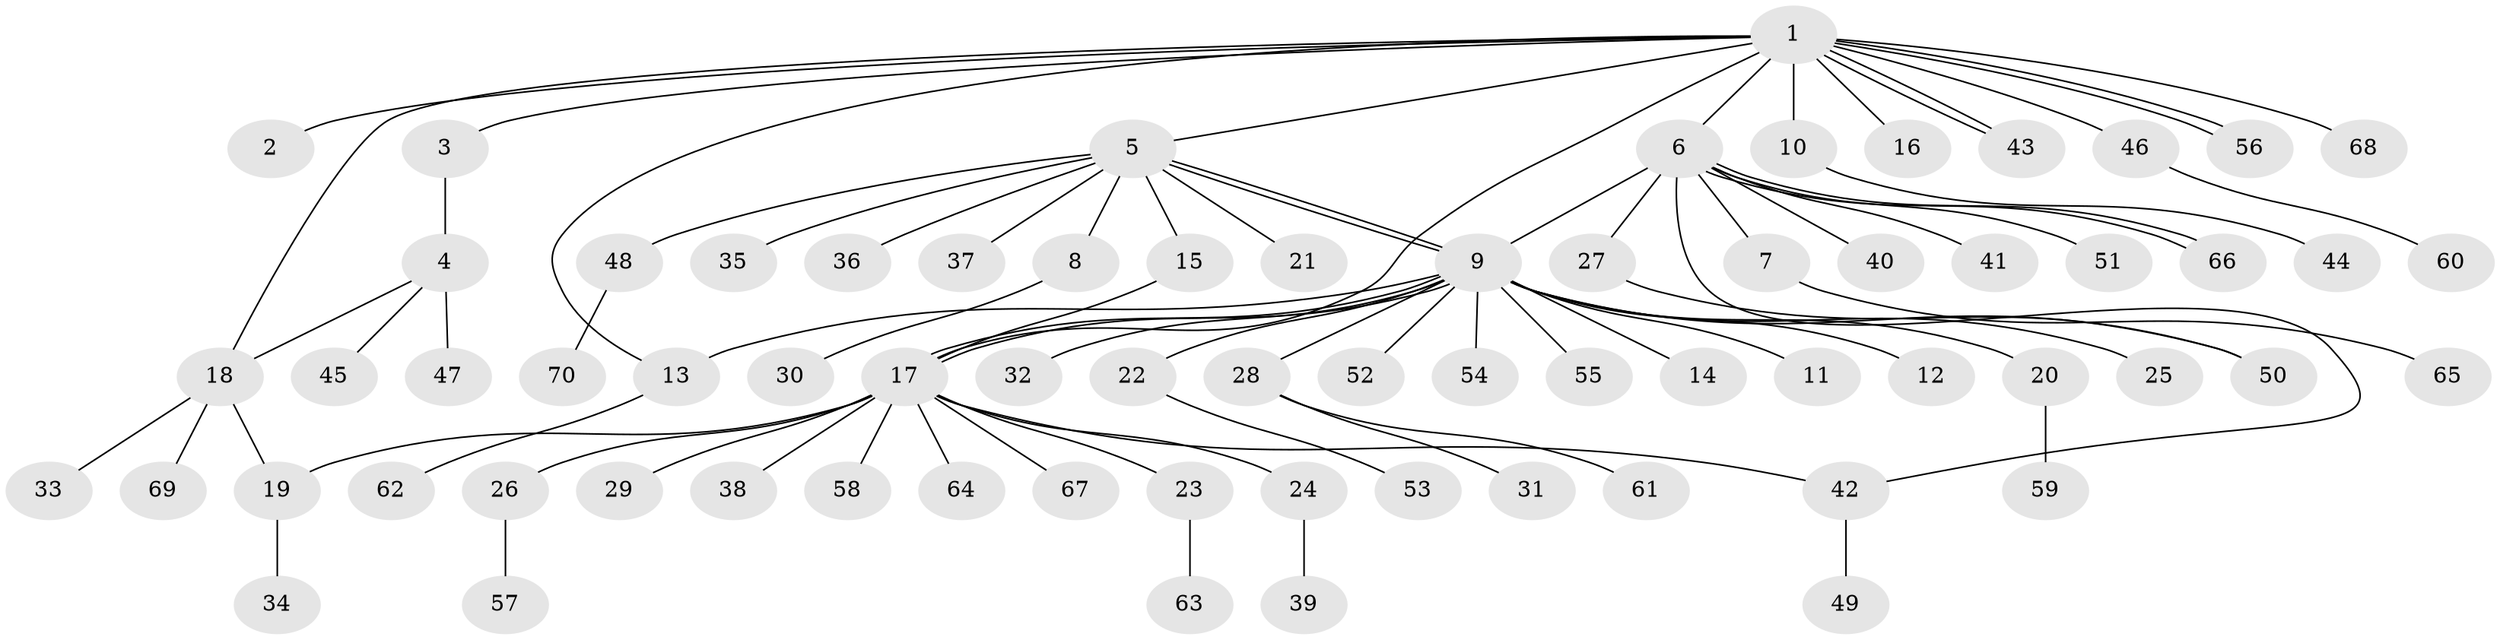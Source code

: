 // coarse degree distribution, {1: 0.6285714285714286, 13: 0.02857142857142857, 2: 0.2, 6: 0.05714285714285714, 10: 0.05714285714285714, 3: 0.02857142857142857}
// Generated by graph-tools (version 1.1) at 2025/36/03/04/25 23:36:55]
// undirected, 70 vertices, 82 edges
graph export_dot {
  node [color=gray90,style=filled];
  1;
  2;
  3;
  4;
  5;
  6;
  7;
  8;
  9;
  10;
  11;
  12;
  13;
  14;
  15;
  16;
  17;
  18;
  19;
  20;
  21;
  22;
  23;
  24;
  25;
  26;
  27;
  28;
  29;
  30;
  31;
  32;
  33;
  34;
  35;
  36;
  37;
  38;
  39;
  40;
  41;
  42;
  43;
  44;
  45;
  46;
  47;
  48;
  49;
  50;
  51;
  52;
  53;
  54;
  55;
  56;
  57;
  58;
  59;
  60;
  61;
  62;
  63;
  64;
  65;
  66;
  67;
  68;
  69;
  70;
  1 -- 2;
  1 -- 3;
  1 -- 5;
  1 -- 6;
  1 -- 10;
  1 -- 13;
  1 -- 16;
  1 -- 17;
  1 -- 18;
  1 -- 43;
  1 -- 43;
  1 -- 46;
  1 -- 56;
  1 -- 56;
  1 -- 68;
  3 -- 4;
  4 -- 18;
  4 -- 45;
  4 -- 47;
  5 -- 8;
  5 -- 9;
  5 -- 9;
  5 -- 15;
  5 -- 21;
  5 -- 35;
  5 -- 36;
  5 -- 37;
  5 -- 48;
  6 -- 7;
  6 -- 9;
  6 -- 27;
  6 -- 40;
  6 -- 41;
  6 -- 42;
  6 -- 51;
  6 -- 66;
  6 -- 66;
  7 -- 65;
  8 -- 30;
  9 -- 11;
  9 -- 12;
  9 -- 13;
  9 -- 14;
  9 -- 17;
  9 -- 17;
  9 -- 20;
  9 -- 22;
  9 -- 25;
  9 -- 28;
  9 -- 32;
  9 -- 50;
  9 -- 52;
  9 -- 54;
  9 -- 55;
  10 -- 44;
  13 -- 62;
  15 -- 17;
  17 -- 19;
  17 -- 23;
  17 -- 24;
  17 -- 26;
  17 -- 29;
  17 -- 38;
  17 -- 42;
  17 -- 58;
  17 -- 64;
  17 -- 67;
  18 -- 19;
  18 -- 33;
  18 -- 69;
  19 -- 34;
  20 -- 59;
  22 -- 53;
  23 -- 63;
  24 -- 39;
  26 -- 57;
  27 -- 50;
  28 -- 31;
  28 -- 61;
  42 -- 49;
  46 -- 60;
  48 -- 70;
}
